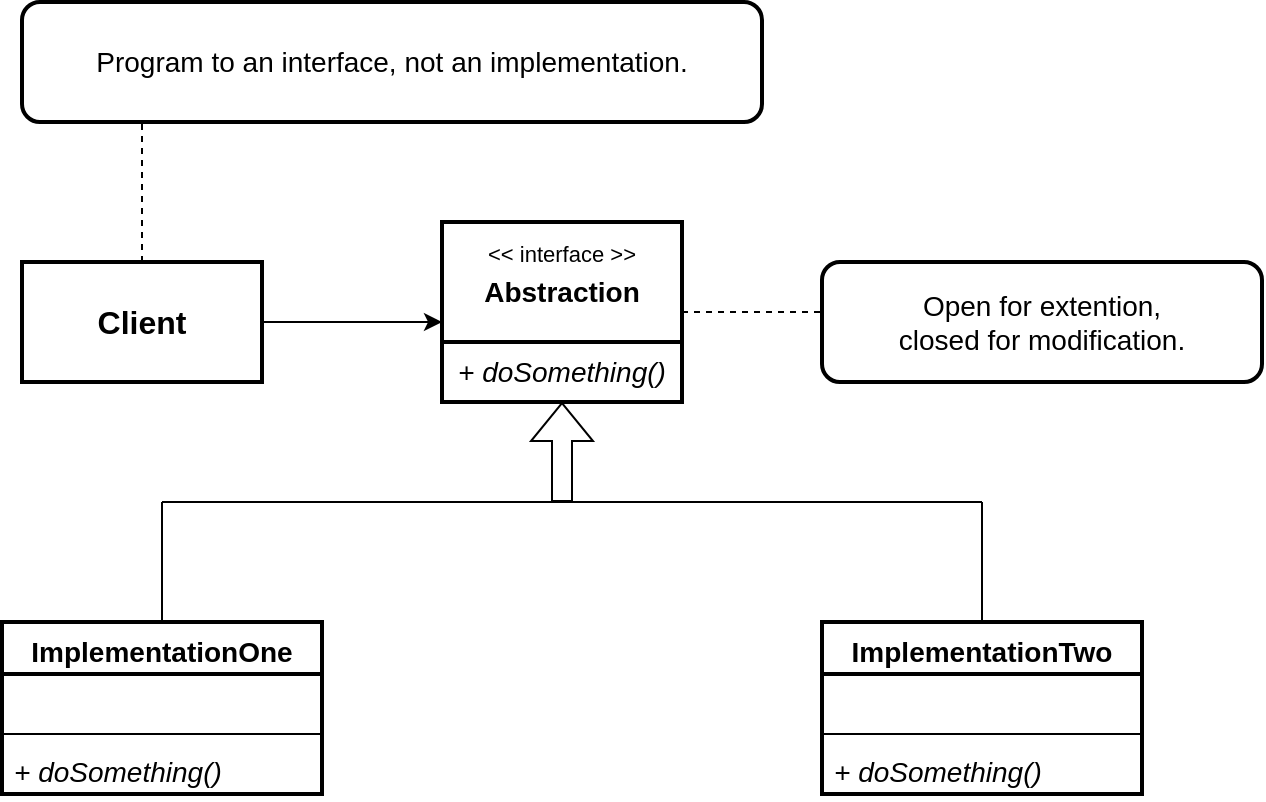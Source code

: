 <mxfile version="20.0.1" type="github">
  <diagram id="nKixB-swxuelsMwNh83h" name="Page-1">
    <mxGraphModel dx="1422" dy="786" grid="1" gridSize="10" guides="1" tooltips="1" connect="1" arrows="1" fold="1" page="1" pageScale="1" pageWidth="827" pageHeight="1169" math="0" shadow="0">
      <root>
        <mxCell id="0" />
        <mxCell id="1" parent="0" />
        <mxCell id="GCktm6jk6U1iaw8o4M6b-1" value="Client" style="rounded=0;whiteSpace=wrap;html=1;strokeWidth=2;spacing=2;fontStyle=1;fontSize=16;" vertex="1" parent="1">
          <mxGeometry x="90" y="180" width="120" height="60" as="geometry" />
        </mxCell>
        <mxCell id="GCktm6jk6U1iaw8o4M6b-2" value="" style="endArrow=classic;html=1;rounded=0;exitX=1;exitY=0.5;exitDx=0;exitDy=0;" edge="1" parent="1" source="GCktm6jk6U1iaw8o4M6b-1">
          <mxGeometry width="50" height="50" relative="1" as="geometry">
            <mxPoint x="390" y="430" as="sourcePoint" />
            <mxPoint x="300" y="210" as="targetPoint" />
          </mxGeometry>
        </mxCell>
        <mxCell id="GCktm6jk6U1iaw8o4M6b-12" value="" style="rounded=0;whiteSpace=wrap;html=1;fontSize=12;strokeWidth=2;" vertex="1" parent="1">
          <mxGeometry x="300" y="160" width="120" height="60" as="geometry" />
        </mxCell>
        <mxCell id="GCktm6jk6U1iaw8o4M6b-13" value="&lt;b&gt;&lt;font style=&quot;font-size: 14px;&quot;&gt;Abstraction&lt;/font&gt;&lt;/b&gt;" style="text;html=1;strokeColor=none;fillColor=none;align=center;verticalAlign=middle;whiteSpace=wrap;rounded=0;fontSize=12;" vertex="1" parent="1">
          <mxGeometry x="330" y="180" width="60" height="30" as="geometry" />
        </mxCell>
        <mxCell id="GCktm6jk6U1iaw8o4M6b-14" value="&lt;font style=&quot;font-size: 11px;&quot;&gt;&amp;lt;&amp;lt; interface &amp;gt;&amp;gt;&lt;/font&gt;" style="text;html=1;strokeColor=none;fillColor=none;align=center;verticalAlign=middle;whiteSpace=wrap;rounded=0;fontSize=14;" vertex="1" parent="1">
          <mxGeometry x="315" y="160" width="90" height="30" as="geometry" />
        </mxCell>
        <mxCell id="GCktm6jk6U1iaw8o4M6b-15" value="" style="rounded=0;whiteSpace=wrap;html=1;fontSize=11;strokeWidth=2;" vertex="1" parent="1">
          <mxGeometry x="300" y="220" width="120" height="30" as="geometry" />
        </mxCell>
        <mxCell id="GCktm6jk6U1iaw8o4M6b-16" value="&lt;font style=&quot;font-size: 14px;&quot;&gt;&lt;i&gt;+ doSomething()&lt;/i&gt;&lt;/font&gt;" style="text;html=1;strokeColor=none;fillColor=none;align=center;verticalAlign=middle;whiteSpace=wrap;rounded=0;fontSize=11;" vertex="1" parent="1">
          <mxGeometry x="300" y="220" width="120" height="30" as="geometry" />
        </mxCell>
        <mxCell id="GCktm6jk6U1iaw8o4M6b-17" value="" style="endArrow=none;dashed=1;html=1;rounded=0;fontSize=14;exitX=0.5;exitY=0;exitDx=0;exitDy=0;" edge="1" parent="1" source="GCktm6jk6U1iaw8o4M6b-1">
          <mxGeometry width="50" height="50" relative="1" as="geometry">
            <mxPoint x="390" y="390" as="sourcePoint" />
            <mxPoint x="150" y="110" as="targetPoint" />
          </mxGeometry>
        </mxCell>
        <mxCell id="GCktm6jk6U1iaw8o4M6b-18" value="" style="rounded=1;whiteSpace=wrap;html=1;fontSize=14;strokeWidth=2;" vertex="1" parent="1">
          <mxGeometry x="90" y="50" width="370" height="60" as="geometry" />
        </mxCell>
        <mxCell id="GCktm6jk6U1iaw8o4M6b-20" value="Program to an interface, not an implementation." style="text;html=1;strokeColor=none;fillColor=none;align=center;verticalAlign=middle;whiteSpace=wrap;rounded=0;fontSize=14;" vertex="1" parent="1">
          <mxGeometry x="90" y="65" width="370" height="30" as="geometry" />
        </mxCell>
        <mxCell id="GCktm6jk6U1iaw8o4M6b-21" value="" style="endArrow=none;dashed=1;html=1;rounded=0;fontSize=14;exitX=1;exitY=0.75;exitDx=0;exitDy=0;" edge="1" parent="1" source="GCktm6jk6U1iaw8o4M6b-12">
          <mxGeometry width="50" height="50" relative="1" as="geometry">
            <mxPoint x="390" y="390" as="sourcePoint" />
            <mxPoint x="490" y="205" as="targetPoint" />
            <Array as="points">
              <mxPoint x="450" y="205" />
            </Array>
          </mxGeometry>
        </mxCell>
        <mxCell id="GCktm6jk6U1iaw8o4M6b-22" value="" style="rounded=1;whiteSpace=wrap;html=1;fontSize=14;strokeWidth=2;" vertex="1" parent="1">
          <mxGeometry x="490" y="180" width="220" height="60" as="geometry" />
        </mxCell>
        <mxCell id="GCktm6jk6U1iaw8o4M6b-23" value="Open for extention,&lt;br&gt;closed for modification." style="text;html=1;strokeColor=none;fillColor=none;align=center;verticalAlign=middle;whiteSpace=wrap;rounded=0;fontSize=14;" vertex="1" parent="1">
          <mxGeometry x="490" y="180" width="220" height="60" as="geometry" />
        </mxCell>
        <mxCell id="GCktm6jk6U1iaw8o4M6b-24" value="" style="shape=flexArrow;endArrow=classic;html=1;rounded=0;fontSize=14;entryX=0.5;entryY=1;entryDx=0;entryDy=0;" edge="1" parent="1" target="GCktm6jk6U1iaw8o4M6b-16">
          <mxGeometry width="50" height="50" relative="1" as="geometry">
            <mxPoint x="360" y="300" as="sourcePoint" />
            <mxPoint x="440" y="330" as="targetPoint" />
          </mxGeometry>
        </mxCell>
        <mxCell id="GCktm6jk6U1iaw8o4M6b-25" value="ImplementationOne" style="swimlane;fontStyle=1;align=center;verticalAlign=top;childLayout=stackLayout;horizontal=1;startSize=26;horizontalStack=0;resizeParent=1;resizeParentMax=0;resizeLast=0;collapsible=1;marginBottom=0;fontSize=14;strokeWidth=2;" vertex="1" parent="1">
          <mxGeometry x="80" y="360" width="160" height="86" as="geometry" />
        </mxCell>
        <mxCell id="GCktm6jk6U1iaw8o4M6b-26" value="  " style="text;strokeColor=none;fillColor=none;align=left;verticalAlign=top;spacingLeft=4;spacingRight=4;overflow=hidden;rotatable=0;points=[[0,0.5],[1,0.5]];portConstraint=eastwest;fontSize=14;" vertex="1" parent="GCktm6jk6U1iaw8o4M6b-25">
          <mxGeometry y="26" width="160" height="26" as="geometry" />
        </mxCell>
        <mxCell id="GCktm6jk6U1iaw8o4M6b-27" value="" style="line;strokeWidth=1;fillColor=none;align=left;verticalAlign=middle;spacingTop=-1;spacingLeft=3;spacingRight=3;rotatable=0;labelPosition=right;points=[];portConstraint=eastwest;fontSize=14;" vertex="1" parent="GCktm6jk6U1iaw8o4M6b-25">
          <mxGeometry y="52" width="160" height="8" as="geometry" />
        </mxCell>
        <mxCell id="GCktm6jk6U1iaw8o4M6b-28" value="+ doSomething()" style="text;strokeColor=none;fillColor=none;align=left;verticalAlign=top;spacingLeft=4;spacingRight=4;overflow=hidden;rotatable=0;points=[[0,0.5],[1,0.5]];portConstraint=eastwest;fontSize=14;fontStyle=2" vertex="1" parent="GCktm6jk6U1iaw8o4M6b-25">
          <mxGeometry y="60" width="160" height="26" as="geometry" />
        </mxCell>
        <mxCell id="GCktm6jk6U1iaw8o4M6b-29" value="ImplementationTwo" style="swimlane;fontStyle=1;align=center;verticalAlign=top;childLayout=stackLayout;horizontal=1;startSize=26;horizontalStack=0;resizeParent=1;resizeParentMax=0;resizeLast=0;collapsible=1;marginBottom=0;fontSize=14;strokeWidth=2;" vertex="1" parent="1">
          <mxGeometry x="490" y="360" width="160" height="86" as="geometry" />
        </mxCell>
        <mxCell id="GCktm6jk6U1iaw8o4M6b-30" value="  " style="text;strokeColor=none;fillColor=none;align=left;verticalAlign=top;spacingLeft=4;spacingRight=4;overflow=hidden;rotatable=0;points=[[0,0.5],[1,0.5]];portConstraint=eastwest;fontSize=14;" vertex="1" parent="GCktm6jk6U1iaw8o4M6b-29">
          <mxGeometry y="26" width="160" height="26" as="geometry" />
        </mxCell>
        <mxCell id="GCktm6jk6U1iaw8o4M6b-31" value="" style="line;strokeWidth=1;fillColor=none;align=left;verticalAlign=middle;spacingTop=-1;spacingLeft=3;spacingRight=3;rotatable=0;labelPosition=right;points=[];portConstraint=eastwest;fontSize=14;" vertex="1" parent="GCktm6jk6U1iaw8o4M6b-29">
          <mxGeometry y="52" width="160" height="8" as="geometry" />
        </mxCell>
        <mxCell id="GCktm6jk6U1iaw8o4M6b-32" value="+ doSomething()" style="text;strokeColor=none;fillColor=none;align=left;verticalAlign=top;spacingLeft=4;spacingRight=4;overflow=hidden;rotatable=0;points=[[0,0.5],[1,0.5]];portConstraint=eastwest;fontSize=14;fontStyle=2" vertex="1" parent="GCktm6jk6U1iaw8o4M6b-29">
          <mxGeometry y="60" width="160" height="26" as="geometry" />
        </mxCell>
        <mxCell id="GCktm6jk6U1iaw8o4M6b-34" value="" style="endArrow=none;html=1;rounded=0;fontSize=14;" edge="1" parent="1" source="GCktm6jk6U1iaw8o4M6b-25">
          <mxGeometry width="50" height="50" relative="1" as="geometry">
            <mxPoint x="390" y="380" as="sourcePoint" />
            <mxPoint x="160" y="300" as="targetPoint" />
          </mxGeometry>
        </mxCell>
        <mxCell id="GCktm6jk6U1iaw8o4M6b-35" value="" style="endArrow=none;html=1;rounded=0;fontSize=17;fontStyle=1" edge="1" parent="1">
          <mxGeometry width="50" height="50" relative="1" as="geometry">
            <mxPoint x="160" y="300" as="sourcePoint" />
            <mxPoint x="360" y="300" as="targetPoint" />
          </mxGeometry>
        </mxCell>
        <mxCell id="GCktm6jk6U1iaw8o4M6b-37" value="" style="endArrow=none;html=1;rounded=0;fontSize=14;exitX=0.5;exitY=0;exitDx=0;exitDy=0;" edge="1" parent="1" source="GCktm6jk6U1iaw8o4M6b-29">
          <mxGeometry width="50" height="50" relative="1" as="geometry">
            <mxPoint x="390" y="380" as="sourcePoint" />
            <mxPoint x="570" y="300" as="targetPoint" />
          </mxGeometry>
        </mxCell>
        <mxCell id="GCktm6jk6U1iaw8o4M6b-38" value="" style="endArrow=none;html=1;rounded=0;fontSize=14;" edge="1" parent="1">
          <mxGeometry width="50" height="50" relative="1" as="geometry">
            <mxPoint x="360" y="300" as="sourcePoint" />
            <mxPoint x="570" y="300" as="targetPoint" />
          </mxGeometry>
        </mxCell>
      </root>
    </mxGraphModel>
  </diagram>
</mxfile>
